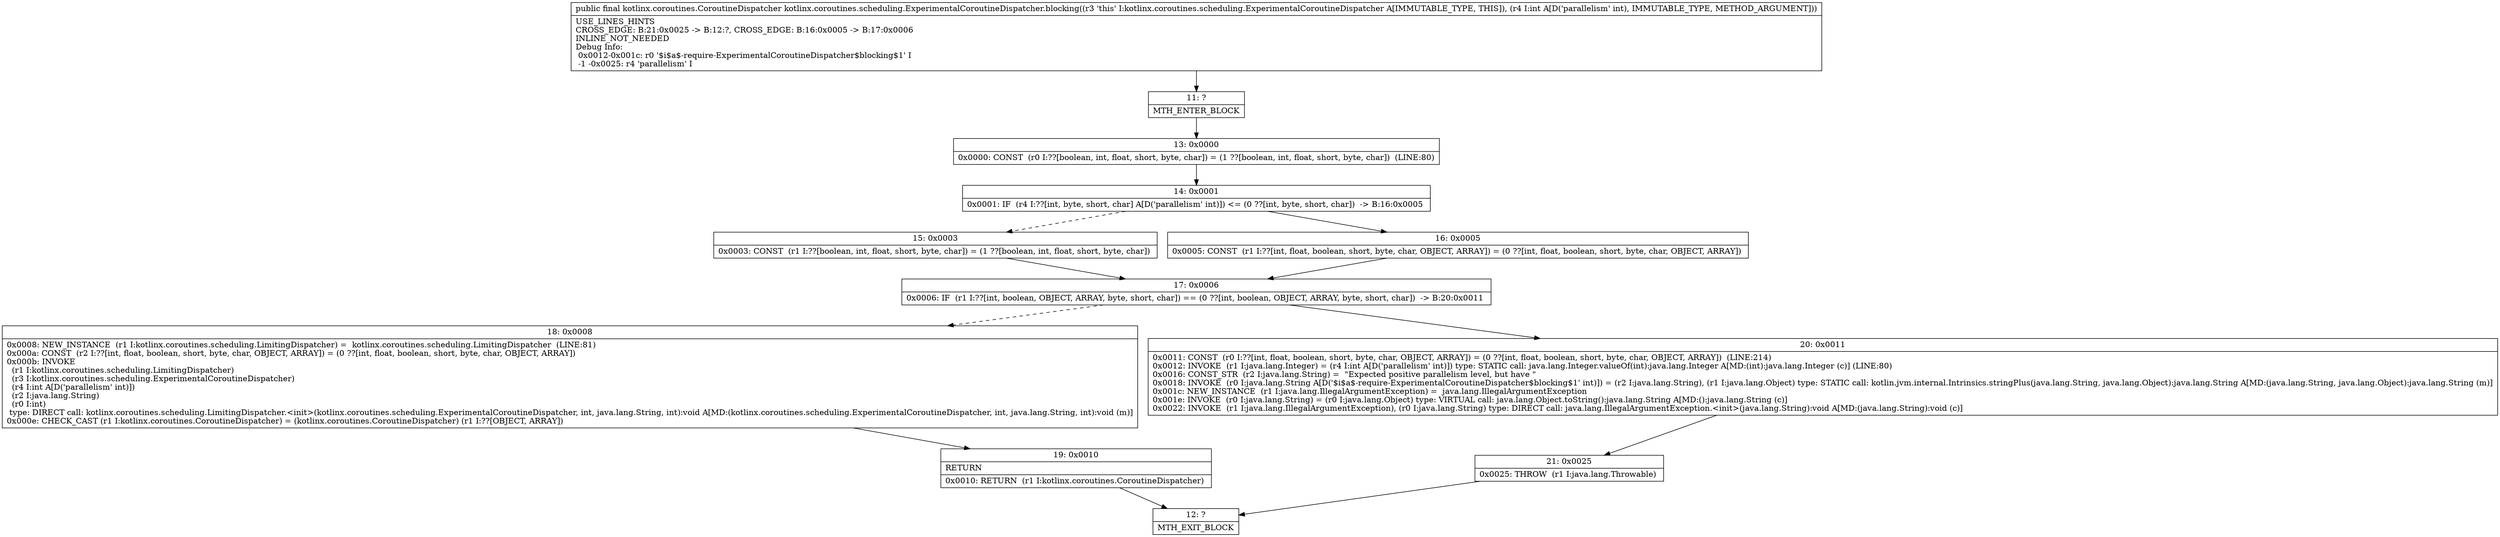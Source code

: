 digraph "CFG forkotlinx.coroutines.scheduling.ExperimentalCoroutineDispatcher.blocking(I)Lkotlinx\/coroutines\/CoroutineDispatcher;" {
Node_11 [shape=record,label="{11\:\ ?|MTH_ENTER_BLOCK\l}"];
Node_13 [shape=record,label="{13\:\ 0x0000|0x0000: CONST  (r0 I:??[boolean, int, float, short, byte, char]) = (1 ??[boolean, int, float, short, byte, char])  (LINE:80)\l}"];
Node_14 [shape=record,label="{14\:\ 0x0001|0x0001: IF  (r4 I:??[int, byte, short, char] A[D('parallelism' int)]) \<= (0 ??[int, byte, short, char])  \-\> B:16:0x0005 \l}"];
Node_15 [shape=record,label="{15\:\ 0x0003|0x0003: CONST  (r1 I:??[boolean, int, float, short, byte, char]) = (1 ??[boolean, int, float, short, byte, char]) \l}"];
Node_17 [shape=record,label="{17\:\ 0x0006|0x0006: IF  (r1 I:??[int, boolean, OBJECT, ARRAY, byte, short, char]) == (0 ??[int, boolean, OBJECT, ARRAY, byte, short, char])  \-\> B:20:0x0011 \l}"];
Node_18 [shape=record,label="{18\:\ 0x0008|0x0008: NEW_INSTANCE  (r1 I:kotlinx.coroutines.scheduling.LimitingDispatcher) =  kotlinx.coroutines.scheduling.LimitingDispatcher  (LINE:81)\l0x000a: CONST  (r2 I:??[int, float, boolean, short, byte, char, OBJECT, ARRAY]) = (0 ??[int, float, boolean, short, byte, char, OBJECT, ARRAY]) \l0x000b: INVOKE  \l  (r1 I:kotlinx.coroutines.scheduling.LimitingDispatcher)\l  (r3 I:kotlinx.coroutines.scheduling.ExperimentalCoroutineDispatcher)\l  (r4 I:int A[D('parallelism' int)])\l  (r2 I:java.lang.String)\l  (r0 I:int)\l type: DIRECT call: kotlinx.coroutines.scheduling.LimitingDispatcher.\<init\>(kotlinx.coroutines.scheduling.ExperimentalCoroutineDispatcher, int, java.lang.String, int):void A[MD:(kotlinx.coroutines.scheduling.ExperimentalCoroutineDispatcher, int, java.lang.String, int):void (m)]\l0x000e: CHECK_CAST (r1 I:kotlinx.coroutines.CoroutineDispatcher) = (kotlinx.coroutines.CoroutineDispatcher) (r1 I:??[OBJECT, ARRAY]) \l}"];
Node_19 [shape=record,label="{19\:\ 0x0010|RETURN\l|0x0010: RETURN  (r1 I:kotlinx.coroutines.CoroutineDispatcher) \l}"];
Node_12 [shape=record,label="{12\:\ ?|MTH_EXIT_BLOCK\l}"];
Node_20 [shape=record,label="{20\:\ 0x0011|0x0011: CONST  (r0 I:??[int, float, boolean, short, byte, char, OBJECT, ARRAY]) = (0 ??[int, float, boolean, short, byte, char, OBJECT, ARRAY])  (LINE:214)\l0x0012: INVOKE  (r1 I:java.lang.Integer) = (r4 I:int A[D('parallelism' int)]) type: STATIC call: java.lang.Integer.valueOf(int):java.lang.Integer A[MD:(int):java.lang.Integer (c)] (LINE:80)\l0x0016: CONST_STR  (r2 I:java.lang.String) =  \"Expected positive parallelism level, but have \" \l0x0018: INVOKE  (r0 I:java.lang.String A[D('$i$a$\-require\-ExperimentalCoroutineDispatcher$blocking$1' int)]) = (r2 I:java.lang.String), (r1 I:java.lang.Object) type: STATIC call: kotlin.jvm.internal.Intrinsics.stringPlus(java.lang.String, java.lang.Object):java.lang.String A[MD:(java.lang.String, java.lang.Object):java.lang.String (m)]\l0x001c: NEW_INSTANCE  (r1 I:java.lang.IllegalArgumentException) =  java.lang.IllegalArgumentException \l0x001e: INVOKE  (r0 I:java.lang.String) = (r0 I:java.lang.Object) type: VIRTUAL call: java.lang.Object.toString():java.lang.String A[MD:():java.lang.String (c)]\l0x0022: INVOKE  (r1 I:java.lang.IllegalArgumentException), (r0 I:java.lang.String) type: DIRECT call: java.lang.IllegalArgumentException.\<init\>(java.lang.String):void A[MD:(java.lang.String):void (c)]\l}"];
Node_21 [shape=record,label="{21\:\ 0x0025|0x0025: THROW  (r1 I:java.lang.Throwable) \l}"];
Node_16 [shape=record,label="{16\:\ 0x0005|0x0005: CONST  (r1 I:??[int, float, boolean, short, byte, char, OBJECT, ARRAY]) = (0 ??[int, float, boolean, short, byte, char, OBJECT, ARRAY]) \l}"];
MethodNode[shape=record,label="{public final kotlinx.coroutines.CoroutineDispatcher kotlinx.coroutines.scheduling.ExperimentalCoroutineDispatcher.blocking((r3 'this' I:kotlinx.coroutines.scheduling.ExperimentalCoroutineDispatcher A[IMMUTABLE_TYPE, THIS]), (r4 I:int A[D('parallelism' int), IMMUTABLE_TYPE, METHOD_ARGUMENT]))  | USE_LINES_HINTS\lCROSS_EDGE: B:21:0x0025 \-\> B:12:?, CROSS_EDGE: B:16:0x0005 \-\> B:17:0x0006\lINLINE_NOT_NEEDED\lDebug Info:\l  0x0012\-0x001c: r0 '$i$a$\-require\-ExperimentalCoroutineDispatcher$blocking$1' I\l  \-1 \-0x0025: r4 'parallelism' I\l}"];
MethodNode -> Node_11;Node_11 -> Node_13;
Node_13 -> Node_14;
Node_14 -> Node_15[style=dashed];
Node_14 -> Node_16;
Node_15 -> Node_17;
Node_17 -> Node_18[style=dashed];
Node_17 -> Node_20;
Node_18 -> Node_19;
Node_19 -> Node_12;
Node_20 -> Node_21;
Node_21 -> Node_12;
Node_16 -> Node_17;
}

